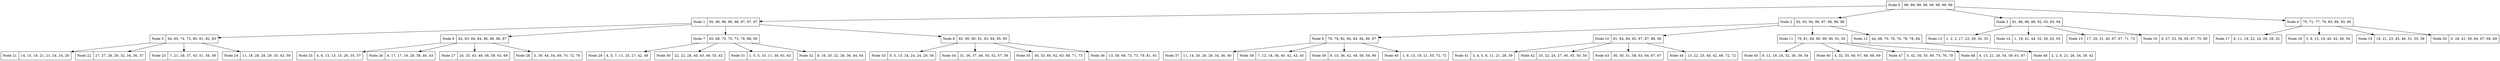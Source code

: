 digraph g {
"0" [
  label = "Node 0 | 99, 99, 99, 99, 99, 99, 99, 99 "
  shape="record"
];
"0" -> "1"
"1" [
  label = "Node 1 | 95, 96, 96, 96, 96, 97, 97, 97 "
  shape="record"
];
"1" -> "5"
"5" [
  label = "Node 5 | 64, 65, 74, 75, 80, 81, 82, 83 "
  shape="record"
];
"5" -> "21"
"21" [
  label = "Node 21 | 14, 15, 19, 21, 21, 24, 24, 26 "
  shape="record"
];
"5" -> "22"
"22" [
  label = "Node 22 | 27, 27, 28, 29, 32, 34, 36, 37 "
  shape="record"
];
"5" -> "23"
"23" [
  label = "Node 23 | 7, 21, 29, 37, 43, 51, 56, 58 "
  shape="record"
];
"5" -> "24"
"24" [
  label = "Node 24 | 11, 18, 28, 28, 29, 35, 43, 59 "
  shape="record"
];
"1" -> "6"
"6" [
  label = "Node 6 | 82, 83, 84, 84, 86, 86, 86, 87 "
  shape="record"
];
"6" -> "25"
"25" [
  label = "Node 25 | 4, 6, 13, 13, 15, 26, 35, 37 "
  shape="record"
];
"6" -> "26"
"26" [
  label = "Node 26 | 4, 17, 17, 18, 28, 38, 40, 43 "
  shape="record"
];
"6" -> "27"
"27" [
  label = "Node 27 | 24, 25, 43, 49, 56, 59, 63, 69 "
  shape="record"
];
"6" -> "28"
"28" [
  label = "Node 28 | 5, 39, 44, 54, 69, 70, 72, 76 "
  shape="record"
];
"1" -> "7"
"7" [
  label = "Node 7 | 65, 68, 70, 70, 73, 78, 88, 90 "
  shape="record"
];
"7" -> "29"
"29" [
  label = "Node 29 | 4, 5, 7, 11, 25, 27, 42, 48 "
  shape="record"
];
"7" -> "30"
"30" [
  label = "Node 30 | 22, 22, 28, 40, 43, 46, 55, 62 "
  shape="record"
];
"7" -> "31"
"31" [
  label = "Node 31 | 1, 5, 5, 10, 11, 30, 61, 62 "
  shape="record"
];
"7" -> "32"
"32" [
  label = "Node 32 | 8, 16, 20, 22, 26, 36, 44, 64 "
  shape="record"
];
"1" -> "8"
"8" [
  label = "Node 8 | 82, 90, 90, 91, 93, 94, 95, 95 "
  shape="record"
];
"8" -> "33"
"33" [
  label = "Node 33 | 0, 5, 13, 24, 24, 24, 29, 36 "
  shape="record"
];
"8" -> "34"
"34" [
  label = "Node 34 | 31, 36, 37, 46, 50, 52, 57, 58 "
  shape="record"
];
"8" -> "35"
"35" [
  label = "Node 35 | 30, 33, 60, 62, 63, 68, 71, 73 "
  shape="record"
];
"8" -> "36"
"36" [
  label = "Node 36 | 13, 59, 68, 73, 73, 79, 81, 81 "
  shape="record"
];
"0" -> "2"
"2" [
  label = "Node 2 | 92, 93, 94, 96, 97, 98, 98, 98 "
  shape="record"
];
"2" -> "9"
"9" [
  label = "Node 9 | 76, 79, 82, 84, 84, 84, 86, 87 "
  shape="record"
];
"9" -> "37"
"37" [
  label = "Node 37 | 11, 14, 26, 26, 29, 34, 36, 40 "
  shape="record"
];
"9" -> "38"
"38" [
  label = "Node 38 | 7, 12, 18, 36, 40, 42, 43, 45 "
  shape="record"
];
"9" -> "39"
"39" [
  label = "Node 39 | 9, 10, 36, 42, 48, 56, 59, 66 "
  shape="record"
];
"9" -> "40"
"40" [
  label = "Node 40 | 1, 6, 13, 19, 21, 55, 72, 72 "
  shape="record"
];
"2" -> "10"
"10" [
  label = "Node 10 | 81, 84, 84, 85, 87, 87, 88, 90 "
  shape="record"
];
"10" -> "41"
"41" [
  label = "Node 41 | 3, 4, 5, 8, 11, 21, 28, 39 "
  shape="record"
];
"10" -> "42"
"42" [
  label = "Node 42 | 20, 22, 24, 27, 40, 45, 50, 50 "
  shape="record"
];
"10" -> "43"
"43" [
  label = "Node 43 | 30, 50, 51, 58, 63, 64, 67, 67 "
  shape="record"
];
"10" -> "44"
"44" [
  label = "Node 44 | 13, 22, 25, 40, 42, 69, 72, 72 "
  shape="record"
];
"2" -> "11"
"11" [
  label = "Node 11 | 79, 81, 84, 90, 90, 90, 91, 92 "
  shape="record"
];
"11" -> "45"
"45" [
  label = "Node 45 | 9, 12, 19, 24, 32, 36, 39, 54 "
  shape="record"
];
"11" -> "46"
"46" [
  label = "Node 46 | 4, 32, 55, 60, 67, 68, 68, 69 "
  shape="record"
];
"11" -> "47"
"47" [
  label = "Node 47 | 5, 42, 50, 55, 60, 73, 76, 79 "
  shape="record"
];
"11" -> "48"
"48" [
  label = "Node 48 | 4, 13, 21, 26, 54, 59, 61, 67 "
  shape="record"
];
"2" -> "12"
"12" [
  label = "Node 12 | 44, 68, 70, 76, 76, 78, 78, 84 "
  shape="record"
];
"12" -> "49"
"49" [
  label = "Node 49 | 2, 2, 6, 21, 26, 34, 39, 42 "
  shape="record"
];
"0" -> "3"
"3" [
  label = "Node 3 | 81, 86, 86, 89, 92, 93, 93, 94 "
  shape="record"
];
"3" -> "13"
"13" [
  label = "Node 13 | 1, 2, 2, 17, 23, 29, 30, 35 "
  shape="record"
];
"3" -> "14"
"14" [
  label = "Node 14 | 1, 19, 41, 44, 52, 56, 62, 65 "
  shape="record"
];
"3" -> "15"
"15" [
  label = "Node 15 | 17, 29, 31, 40, 67, 67, 71, 72 "
  shape="record"
];
"3" -> "16"
"16" [
  label = "Node 16 | 9, 27, 53, 56, 65, 67, 75, 80 "
  shape="record"
];
"0" -> "4"
"4" [
  label = "Node 4 | 70, 71, 77, 79, 83, 88, 93, 95 "
  shape="record"
];
"4" -> "17"
"17" [
  label = "Node 17 | 6, 11, 19, 22, 24, 28, 29, 32 "
  shape="record"
];
"4" -> "18"
"18" [
  label = "Node 18 | 3, 8, 15, 19, 40, 42, 49, 56 "
  shape="record"
];
"4" -> "19"
"19" [
  label = "Node 19 | 18, 21, 23, 45, 46, 51, 55, 58 "
  shape="record"
];
"4" -> "20"
"20" [
  label = "Node 20 | 0, 28, 41, 50, 64, 67, 68, 69 "
  shape="record"
];
}

